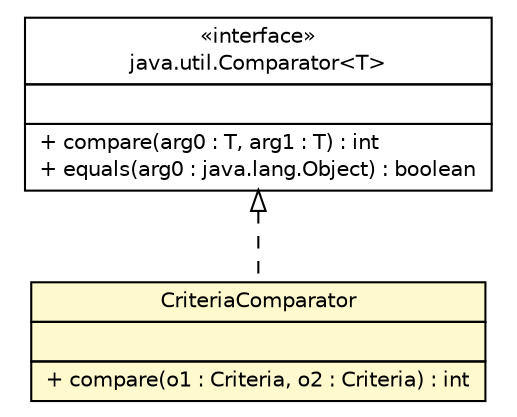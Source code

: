 #!/usr/local/bin/dot
#
# Class diagram 
# Generated by UmlGraph version 4.8 (http://www.spinellis.gr/sw/umlgraph)
#

digraph G {
	edge [fontname="Helvetica",fontsize=10,labelfontname="Helvetica",labelfontsize=10];
	node [fontname="Helvetica",fontsize=10,shape=plaintext];
	// gov.nih.nci.ncia.util.CriteriaComparator
	c68691 [label=<<table border="0" cellborder="1" cellspacing="0" cellpadding="2" port="p" bgcolor="lemonChiffon" href="./CriteriaComparator.html">
		<tr><td><table border="0" cellspacing="0" cellpadding="1">
			<tr><td> CriteriaComparator </td></tr>
		</table></td></tr>
		<tr><td><table border="0" cellspacing="0" cellpadding="1">
			<tr><td align="left">  </td></tr>
		</table></td></tr>
		<tr><td><table border="0" cellspacing="0" cellpadding="1">
			<tr><td align="left"> + compare(o1 : Criteria, o2 : Criteria) : int </td></tr>
		</table></td></tr>
		</table>>, fontname="Helvetica", fontcolor="black", fontsize=10.0];
	//gov.nih.nci.ncia.util.CriteriaComparator implements java.util.Comparator<T>
	c68699:p -> c68691:p [dir=back,arrowtail=empty,style=dashed];
	// java.util.Comparator<T>
	c68699 [label=<<table border="0" cellborder="1" cellspacing="0" cellpadding="2" port="p" href="http://java.sun.com/j2se/1.4.2/docs/api/java/util/Comparator.html">
		<tr><td><table border="0" cellspacing="0" cellpadding="1">
			<tr><td> &laquo;interface&raquo; </td></tr>
			<tr><td> java.util.Comparator&lt;T&gt; </td></tr>
		</table></td></tr>
		<tr><td><table border="0" cellspacing="0" cellpadding="1">
			<tr><td align="left">  </td></tr>
		</table></td></tr>
		<tr><td><table border="0" cellspacing="0" cellpadding="1">
			<tr><td align="left"> + compare(arg0 : T, arg1 : T) : int </td></tr>
			<tr><td align="left"> + equals(arg0 : java.lang.Object) : boolean </td></tr>
		</table></td></tr>
		</table>>, fontname="Helvetica", fontcolor="black", fontsize=10.0];
}

